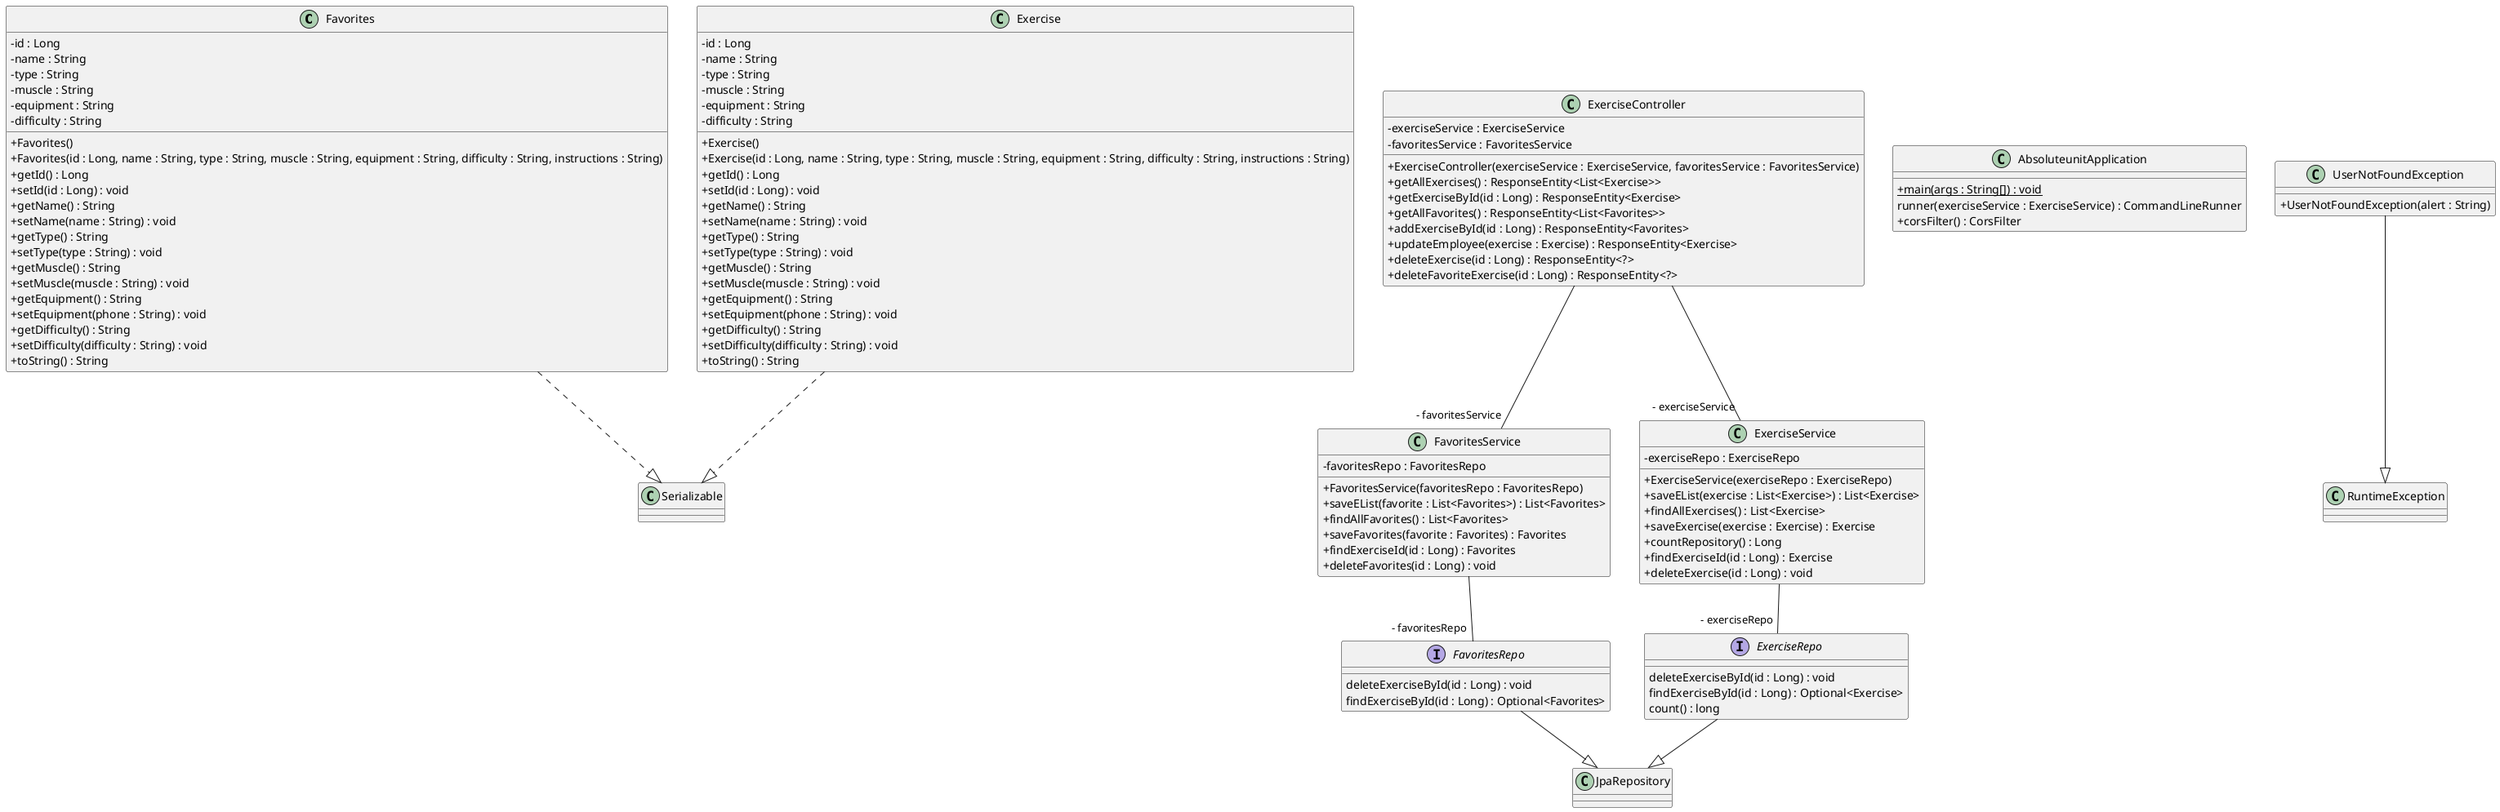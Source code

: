 @startuml
skinparam classAttributeIconSize 0
class Favorites{
- id : Long
- name : String
- type : String
- muscle : String
- equipment : String
- difficulty : String
+ Favorites()
+ Favorites(id : Long, name : String, type : String, muscle : String, equipment : String, difficulty : String, instructions : String)
+ getId() : Long
+ setId(id : Long) : void
+ getName() : String
+ setName(name : String) : void
+ getType() : String
+ setType(type : String) : void
+ getMuscle() : String
+ setMuscle(muscle : String) : void
+ getEquipment() : String
+ setEquipment(phone : String) : void
+ getDifficulty() : String
+ setDifficulty(difficulty : String) : void
+ toString() : String
}
Favorites ..|> Serializable
class ExerciseController{
- exerciseService : ExerciseService
- favoritesService : FavoritesService
+ ExerciseController(exerciseService : ExerciseService, favoritesService : FavoritesService)
+ getAllExercises() : ResponseEntity<List<Exercise>>
+ getExerciseById(id : Long) : ResponseEntity<Exercise>
+ getAllFavorites() : ResponseEntity<List<Favorites>>
+ addExerciseById(id : Long) : ResponseEntity<Favorites>
+ updateEmployee(exercise : Exercise) : ResponseEntity<Exercise>
+ deleteExercise(id : Long) : ResponseEntity<?>
+ deleteFavoriteExercise(id : Long) : ResponseEntity<?>
}
class AbsoluteunitApplication{
+ {static} main(args : String[]) : void
runner(exerciseService : ExerciseService) : CommandLineRunner
+ corsFilter() : CorsFilter
}
class Exercise{
- id : Long
- name : String
- type : String
- muscle : String
- equipment : String
- difficulty : String
+ Exercise()
+ Exercise(id : Long, name : String, type : String, muscle : String, equipment : String, difficulty : String, instructions : String)
+ getId() : Long
+ setId(id : Long) : void
+ getName() : String
+ setName(name : String) : void
+ getType() : String
+ setType(type : String) : void
+ getMuscle() : String
+ setMuscle(muscle : String) : void
+ getEquipment() : String
+ setEquipment(phone : String) : void
+ getDifficulty() : String
+ setDifficulty(difficulty : String) : void
+ toString() : String
}
Exercise ..|> Serializable
class FavoritesService{
- favoritesRepo : FavoritesRepo
+ FavoritesService(favoritesRepo : FavoritesRepo)
+ saveEList(favorite : List<Favorites>) : List<Favorites>
+ findAllFavorites() : List<Favorites>
+ saveFavorites(favorite : Favorites) : Favorites
+ findExerciseId(id : Long) : Favorites
+ deleteFavorites(id : Long) : void
}
class UserNotFoundException{
+ UserNotFoundException(alert : String)
}
UserNotFoundException --|> RuntimeException
class ExerciseService{
- exerciseRepo : ExerciseRepo
+ ExerciseService(exerciseRepo : ExerciseRepo)
+ saveEList(exercise : List<Exercise>) : List<Exercise>
+ findAllExercises() : List<Exercise>
+ saveExercise(exercise : Exercise) : Exercise
+ countRepository() : Long
+ findExerciseId(id : Long) : Exercise
+ deleteExercise(id : Long) : void
}
ExerciseController--"- exerciseService" ExerciseService
ExerciseController--"- favoritesService" FavoritesService
FavoritesService--"- favoritesRepo" FavoritesRepo
ExerciseService--"- exerciseRepo" ExerciseRepo
interface FavoritesRepo{
deleteExerciseById(id : Long) : void
findExerciseById(id : Long) : Optional<Favorites>
}
FavoritesRepo --|> JpaRepository
interface ExerciseRepo{
deleteExerciseById(id : Long) : void
findExerciseById(id : Long) : Optional<Exercise>
count() : long
}
ExerciseRepo --|> JpaRepository
@enduml